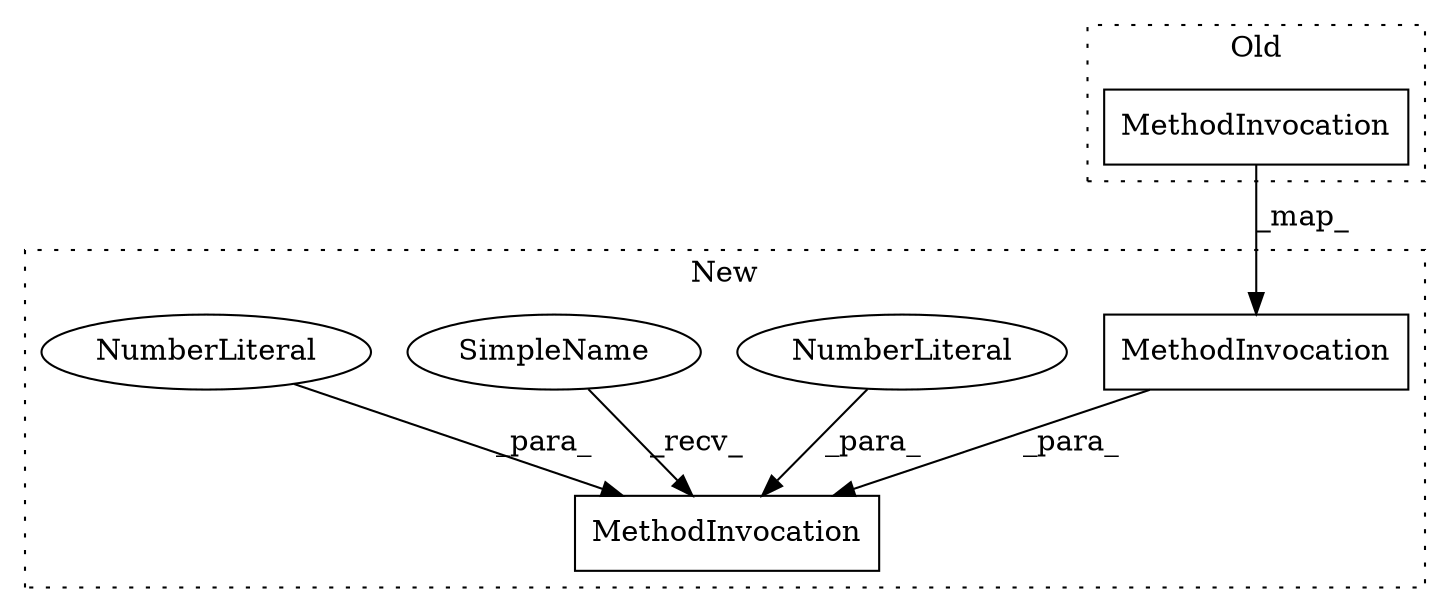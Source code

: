 digraph G {
subgraph cluster0 {
1 [label="MethodInvocation" a="32" s="1987,1994" l="4,1" shape="box"];
label = "Old";
style="dotted";
}
subgraph cluster1 {
2 [label="MethodInvocation" a="32" s="2004,2038" l="6,1" shape="box"];
3 [label="MethodInvocation" a="32" s="2021,2028" l="4,1" shape="box"];
4 [label="NumberLiteral" a="34" s="2034" l="4" shape="ellipse"];
5 [label="SimpleName" a="42" s="1998" l="5" shape="ellipse"];
6 [label="NumberLiteral" a="34" s="2031" l="1" shape="ellipse"];
label = "New";
style="dotted";
}
1 -> 3 [label="_map_"];
3 -> 2 [label="_para_"];
4 -> 2 [label="_para_"];
5 -> 2 [label="_recv_"];
6 -> 2 [label="_para_"];
}